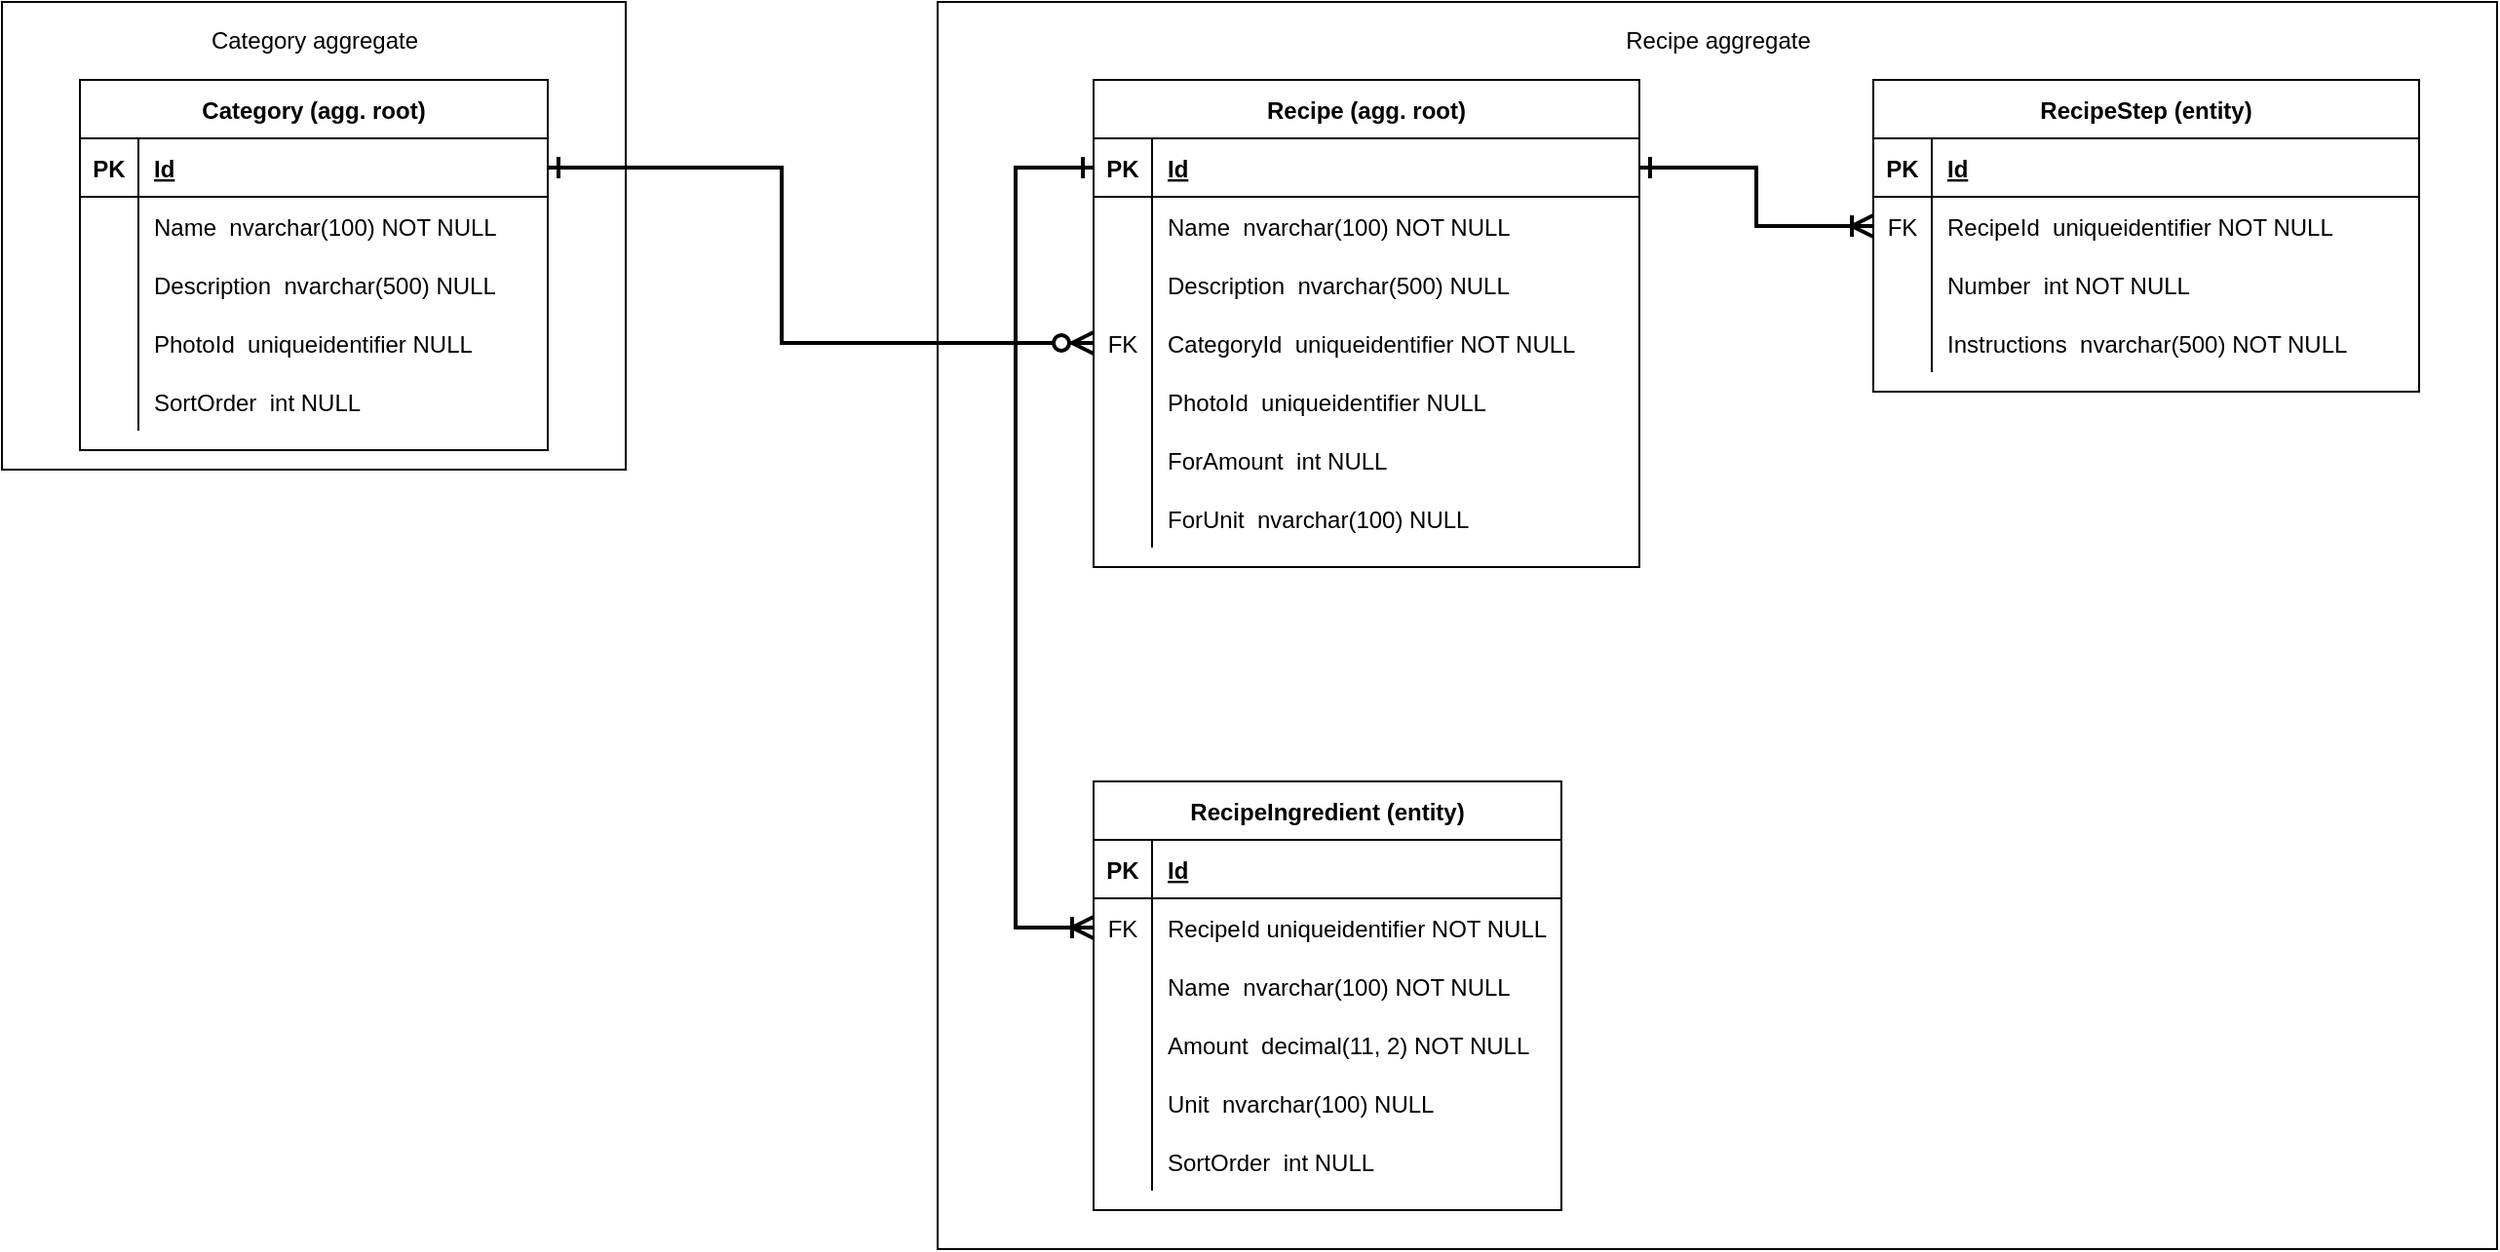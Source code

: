 <mxfile version="15.1.4" type="device"><diagram id="R2lEEEUBdFMjLlhIrx00" name="Recipes"><mxGraphModel dx="1140" dy="1496" grid="1" gridSize="10" guides="1" tooltips="1" connect="1" arrows="1" fold="1" page="1" pageScale="1" pageWidth="850" pageHeight="1100" math="0" shadow="0" extFonts="Permanent Marker^https://fonts.googleapis.com/css?family=Permanent+Marker"><root><mxCell id="0"/><mxCell id="1" parent="0"/><mxCell id="_JT_vztcCdk4lIzJylpc-5" value="" style="rounded=0;whiteSpace=wrap;html=1;" parent="1" vertex="1"><mxGeometry x="200" y="760" width="320" height="240" as="geometry"/></mxCell><mxCell id="_JT_vztcCdk4lIzJylpc-3" value="" style="rounded=0;whiteSpace=wrap;html=1;" parent="1" vertex="1"><mxGeometry x="680" y="760" width="800" height="640" as="geometry"/></mxCell><mxCell id="hF0mvLvIRz6cp22TU_b6-1" value="Recipe (agg. root)" style="shape=table;startSize=30;container=1;collapsible=1;childLayout=tableLayout;fixedRows=1;rowLines=0;fontStyle=1;align=center;resizeLast=1;" parent="1" vertex="1"><mxGeometry x="760" y="800" width="280" height="250" as="geometry"/></mxCell><mxCell id="hF0mvLvIRz6cp22TU_b6-2" value="" style="shape=partialRectangle;collapsible=0;dropTarget=0;pointerEvents=0;fillColor=none;top=0;left=0;bottom=1;right=0;points=[[0,0.5],[1,0.5]];portConstraint=eastwest;" parent="hF0mvLvIRz6cp22TU_b6-1" vertex="1"><mxGeometry y="30" width="280" height="30" as="geometry"/></mxCell><mxCell id="hF0mvLvIRz6cp22TU_b6-3" value="PK" style="shape=partialRectangle;connectable=0;fillColor=none;top=0;left=0;bottom=0;right=0;fontStyle=1;overflow=hidden;" parent="hF0mvLvIRz6cp22TU_b6-2" vertex="1"><mxGeometry width="30" height="30" as="geometry"/></mxCell><mxCell id="hF0mvLvIRz6cp22TU_b6-4" value="Id" style="shape=partialRectangle;connectable=0;fillColor=none;top=0;left=0;bottom=0;right=0;align=left;spacingLeft=6;fontStyle=5;overflow=hidden;" parent="hF0mvLvIRz6cp22TU_b6-2" vertex="1"><mxGeometry x="30" width="250" height="30" as="geometry"/></mxCell><mxCell id="hF0mvLvIRz6cp22TU_b6-5" value="" style="shape=partialRectangle;collapsible=0;dropTarget=0;pointerEvents=0;fillColor=none;top=0;left=0;bottom=0;right=0;points=[[0,0.5],[1,0.5]];portConstraint=eastwest;" parent="hF0mvLvIRz6cp22TU_b6-1" vertex="1"><mxGeometry y="60" width="280" height="30" as="geometry"/></mxCell><mxCell id="hF0mvLvIRz6cp22TU_b6-6" value="" style="shape=partialRectangle;connectable=0;fillColor=none;top=0;left=0;bottom=0;right=0;editable=1;overflow=hidden;" parent="hF0mvLvIRz6cp22TU_b6-5" vertex="1"><mxGeometry width="30" height="30" as="geometry"/></mxCell><mxCell id="hF0mvLvIRz6cp22TU_b6-7" value="Name  nvarchar(100) NOT NULL" style="shape=partialRectangle;connectable=0;fillColor=none;top=0;left=0;bottom=0;right=0;align=left;spacingLeft=6;overflow=hidden;" parent="hF0mvLvIRz6cp22TU_b6-5" vertex="1"><mxGeometry x="30" width="250" height="30" as="geometry"/></mxCell><mxCell id="hF0mvLvIRz6cp22TU_b6-8" value="" style="shape=partialRectangle;collapsible=0;dropTarget=0;pointerEvents=0;fillColor=none;top=0;left=0;bottom=0;right=0;points=[[0,0.5],[1,0.5]];portConstraint=eastwest;" parent="hF0mvLvIRz6cp22TU_b6-1" vertex="1"><mxGeometry y="90" width="280" height="30" as="geometry"/></mxCell><mxCell id="hF0mvLvIRz6cp22TU_b6-9" value="" style="shape=partialRectangle;connectable=0;fillColor=none;top=0;left=0;bottom=0;right=0;editable=1;overflow=hidden;" parent="hF0mvLvIRz6cp22TU_b6-8" vertex="1"><mxGeometry width="30" height="30" as="geometry"/></mxCell><mxCell id="hF0mvLvIRz6cp22TU_b6-10" value="Description  nvarchar(500) NULL" style="shape=partialRectangle;connectable=0;fillColor=none;top=0;left=0;bottom=0;right=0;align=left;spacingLeft=6;overflow=hidden;" parent="hF0mvLvIRz6cp22TU_b6-8" vertex="1"><mxGeometry x="30" width="250" height="30" as="geometry"/></mxCell><mxCell id="hF0mvLvIRz6cp22TU_b6-33" value="" style="shape=partialRectangle;collapsible=0;dropTarget=0;pointerEvents=0;fillColor=none;top=0;left=0;bottom=0;right=0;points=[[0,0.5],[1,0.5]];portConstraint=eastwest;" parent="hF0mvLvIRz6cp22TU_b6-1" vertex="1"><mxGeometry y="120" width="280" height="30" as="geometry"/></mxCell><mxCell id="hF0mvLvIRz6cp22TU_b6-34" value="FK" style="shape=partialRectangle;connectable=0;fillColor=none;top=0;left=0;bottom=0;right=0;editable=1;overflow=hidden;" parent="hF0mvLvIRz6cp22TU_b6-33" vertex="1"><mxGeometry width="30" height="30" as="geometry"/></mxCell><mxCell id="hF0mvLvIRz6cp22TU_b6-35" value="CategoryId  uniqueidentifier NOT NULL" style="shape=partialRectangle;connectable=0;fillColor=none;top=0;left=0;bottom=0;right=0;align=left;spacingLeft=6;overflow=hidden;" parent="hF0mvLvIRz6cp22TU_b6-33" vertex="1"><mxGeometry x="30" width="250" height="30" as="geometry"/></mxCell><mxCell id="Pp577vPMmLKdNqOwqiTI-30" value="" style="shape=partialRectangle;collapsible=0;dropTarget=0;pointerEvents=0;fillColor=none;top=0;left=0;bottom=0;right=0;points=[[0,0.5],[1,0.5]];portConstraint=eastwest;" parent="hF0mvLvIRz6cp22TU_b6-1" vertex="1"><mxGeometry y="150" width="280" height="30" as="geometry"/></mxCell><mxCell id="Pp577vPMmLKdNqOwqiTI-31" value="" style="shape=partialRectangle;connectable=0;fillColor=none;top=0;left=0;bottom=0;right=0;editable=1;overflow=hidden;" parent="Pp577vPMmLKdNqOwqiTI-30" vertex="1"><mxGeometry width="30" height="30" as="geometry"/></mxCell><mxCell id="Pp577vPMmLKdNqOwqiTI-32" value="PhotoId  uniqueidentifier NULL" style="shape=partialRectangle;connectable=0;fillColor=none;top=0;left=0;bottom=0;right=0;align=left;spacingLeft=6;overflow=hidden;" parent="Pp577vPMmLKdNqOwqiTI-30" vertex="1"><mxGeometry x="30" width="250" height="30" as="geometry"/></mxCell><mxCell id="hF0mvLvIRz6cp22TU_b6-57" value="" style="shape=partialRectangle;collapsible=0;dropTarget=0;pointerEvents=0;fillColor=none;top=0;left=0;bottom=0;right=0;points=[[0,0.5],[1,0.5]];portConstraint=eastwest;" parent="hF0mvLvIRz6cp22TU_b6-1" vertex="1"><mxGeometry y="180" width="280" height="30" as="geometry"/></mxCell><mxCell id="hF0mvLvIRz6cp22TU_b6-58" value="" style="shape=partialRectangle;connectable=0;fillColor=none;top=0;left=0;bottom=0;right=0;editable=1;overflow=hidden;" parent="hF0mvLvIRz6cp22TU_b6-57" vertex="1"><mxGeometry width="30" height="30" as="geometry"/></mxCell><mxCell id="hF0mvLvIRz6cp22TU_b6-59" value="ForAmount  int NULL" style="shape=partialRectangle;connectable=0;fillColor=none;top=0;left=0;bottom=0;right=0;align=left;spacingLeft=6;overflow=hidden;" parent="hF0mvLvIRz6cp22TU_b6-57" vertex="1"><mxGeometry x="30" width="250" height="30" as="geometry"/></mxCell><mxCell id="hF0mvLvIRz6cp22TU_b6-60" value="" style="shape=partialRectangle;collapsible=0;dropTarget=0;pointerEvents=0;fillColor=none;top=0;left=0;bottom=0;right=0;points=[[0,0.5],[1,0.5]];portConstraint=eastwest;" parent="hF0mvLvIRz6cp22TU_b6-1" vertex="1"><mxGeometry y="210" width="280" height="30" as="geometry"/></mxCell><mxCell id="hF0mvLvIRz6cp22TU_b6-61" value="" style="shape=partialRectangle;connectable=0;fillColor=none;top=0;left=0;bottom=0;right=0;editable=1;overflow=hidden;" parent="hF0mvLvIRz6cp22TU_b6-60" vertex="1"><mxGeometry width="30" height="30" as="geometry"/></mxCell><mxCell id="hF0mvLvIRz6cp22TU_b6-62" value="ForUnit  nvarchar(100) NULL" style="shape=partialRectangle;connectable=0;fillColor=none;top=0;left=0;bottom=0;right=0;align=left;spacingLeft=6;overflow=hidden;" parent="hF0mvLvIRz6cp22TU_b6-60" vertex="1"><mxGeometry x="30" width="250" height="30" as="geometry"/></mxCell><mxCell id="hF0mvLvIRz6cp22TU_b6-19" value="RecipeStep (entity)" style="shape=table;startSize=30;container=1;collapsible=1;childLayout=tableLayout;fixedRows=1;rowLines=0;fontStyle=1;align=center;resizeLast=1;" parent="1" vertex="1"><mxGeometry x="1160" y="800" width="280" height="160" as="geometry"/></mxCell><mxCell id="hF0mvLvIRz6cp22TU_b6-20" value="" style="shape=partialRectangle;collapsible=0;dropTarget=0;pointerEvents=0;fillColor=none;top=0;left=0;bottom=1;right=0;points=[[0,0.5],[1,0.5]];portConstraint=eastwest;" parent="hF0mvLvIRz6cp22TU_b6-19" vertex="1"><mxGeometry y="30" width="280" height="30" as="geometry"/></mxCell><mxCell id="hF0mvLvIRz6cp22TU_b6-21" value="PK" style="shape=partialRectangle;connectable=0;fillColor=none;top=0;left=0;bottom=0;right=0;fontStyle=1;overflow=hidden;" parent="hF0mvLvIRz6cp22TU_b6-20" vertex="1"><mxGeometry width="30" height="30" as="geometry"/></mxCell><mxCell id="hF0mvLvIRz6cp22TU_b6-22" value="Id" style="shape=partialRectangle;connectable=0;fillColor=none;top=0;left=0;bottom=0;right=0;align=left;spacingLeft=6;fontStyle=5;overflow=hidden;" parent="hF0mvLvIRz6cp22TU_b6-20" vertex="1"><mxGeometry x="30" width="250" height="30" as="geometry"/></mxCell><mxCell id="hF0mvLvIRz6cp22TU_b6-23" value="" style="shape=partialRectangle;collapsible=0;dropTarget=0;pointerEvents=0;fillColor=none;top=0;left=0;bottom=0;right=0;points=[[0,0.5],[1,0.5]];portConstraint=eastwest;" parent="hF0mvLvIRz6cp22TU_b6-19" vertex="1"><mxGeometry y="60" width="280" height="30" as="geometry"/></mxCell><mxCell id="hF0mvLvIRz6cp22TU_b6-24" value="FK" style="shape=partialRectangle;connectable=0;fillColor=none;top=0;left=0;bottom=0;right=0;editable=1;overflow=hidden;" parent="hF0mvLvIRz6cp22TU_b6-23" vertex="1"><mxGeometry width="30" height="30" as="geometry"/></mxCell><mxCell id="hF0mvLvIRz6cp22TU_b6-25" value="RecipeId  uniqueidentifier NOT NULL" style="shape=partialRectangle;connectable=0;fillColor=none;top=0;left=0;bottom=0;right=0;align=left;spacingLeft=6;overflow=hidden;" parent="hF0mvLvIRz6cp22TU_b6-23" vertex="1"><mxGeometry x="30" width="250" height="30" as="geometry"/></mxCell><mxCell id="hF0mvLvIRz6cp22TU_b6-29" value="" style="shape=partialRectangle;collapsible=0;dropTarget=0;pointerEvents=0;fillColor=none;top=0;left=0;bottom=0;right=0;points=[[0,0.5],[1,0.5]];portConstraint=eastwest;" parent="hF0mvLvIRz6cp22TU_b6-19" vertex="1"><mxGeometry y="90" width="280" height="30" as="geometry"/></mxCell><mxCell id="hF0mvLvIRz6cp22TU_b6-30" value="" style="shape=partialRectangle;connectable=0;fillColor=none;top=0;left=0;bottom=0;right=0;editable=1;overflow=hidden;" parent="hF0mvLvIRz6cp22TU_b6-29" vertex="1"><mxGeometry width="30" height="30" as="geometry"/></mxCell><mxCell id="hF0mvLvIRz6cp22TU_b6-31" value="Number  int NOT NULL" style="shape=partialRectangle;connectable=0;fillColor=none;top=0;left=0;bottom=0;right=0;align=left;spacingLeft=6;overflow=hidden;" parent="hF0mvLvIRz6cp22TU_b6-29" vertex="1"><mxGeometry x="30" width="250" height="30" as="geometry"/></mxCell><mxCell id="hF0mvLvIRz6cp22TU_b6-26" value="" style="shape=partialRectangle;collapsible=0;dropTarget=0;pointerEvents=0;fillColor=none;top=0;left=0;bottom=0;right=0;points=[[0,0.5],[1,0.5]];portConstraint=eastwest;" parent="hF0mvLvIRz6cp22TU_b6-19" vertex="1"><mxGeometry y="120" width="280" height="30" as="geometry"/></mxCell><mxCell id="hF0mvLvIRz6cp22TU_b6-27" value="" style="shape=partialRectangle;connectable=0;fillColor=none;top=0;left=0;bottom=0;right=0;editable=1;overflow=hidden;" parent="hF0mvLvIRz6cp22TU_b6-26" vertex="1"><mxGeometry width="30" height="30" as="geometry"/></mxCell><mxCell id="hF0mvLvIRz6cp22TU_b6-28" value="Instructions  nvarchar(500) NOT NULL" style="shape=partialRectangle;connectable=0;fillColor=none;top=0;left=0;bottom=0;right=0;align=left;spacingLeft=6;overflow=hidden;" parent="hF0mvLvIRz6cp22TU_b6-26" vertex="1"><mxGeometry x="30" width="250" height="30" as="geometry"/></mxCell><mxCell id="hF0mvLvIRz6cp22TU_b6-32" style="edgeStyle=orthogonalEdgeStyle;rounded=0;orthogonalLoop=1;jettySize=auto;html=1;exitX=1;exitY=0.5;exitDx=0;exitDy=0;entryX=0;entryY=0.5;entryDx=0;entryDy=0;startArrow=ERone;startFill=0;endArrow=ERoneToMany;endFill=0;endSize=8;startSize=8;strokeWidth=2;" parent="1" source="hF0mvLvIRz6cp22TU_b6-2" target="hF0mvLvIRz6cp22TU_b6-23" edge="1"><mxGeometry relative="1" as="geometry"/></mxCell><mxCell id="hF0mvLvIRz6cp22TU_b6-36" value="RecipeIngredient (entity)" style="shape=table;startSize=30;container=1;collapsible=1;childLayout=tableLayout;fixedRows=1;rowLines=0;fontStyle=1;align=center;resizeLast=1;" parent="1" vertex="1"><mxGeometry x="760" y="1160" width="240" height="220" as="geometry"/></mxCell><mxCell id="hF0mvLvIRz6cp22TU_b6-37" value="" style="shape=partialRectangle;collapsible=0;dropTarget=0;pointerEvents=0;fillColor=none;top=0;left=0;bottom=1;right=0;points=[[0,0.5],[1,0.5]];portConstraint=eastwest;" parent="hF0mvLvIRz6cp22TU_b6-36" vertex="1"><mxGeometry y="30" width="240" height="30" as="geometry"/></mxCell><mxCell id="hF0mvLvIRz6cp22TU_b6-38" value="PK" style="shape=partialRectangle;connectable=0;fillColor=none;top=0;left=0;bottom=0;right=0;fontStyle=1;overflow=hidden;" parent="hF0mvLvIRz6cp22TU_b6-37" vertex="1"><mxGeometry width="30" height="30" as="geometry"/></mxCell><mxCell id="hF0mvLvIRz6cp22TU_b6-39" value="Id" style="shape=partialRectangle;connectable=0;fillColor=none;top=0;left=0;bottom=0;right=0;align=left;spacingLeft=6;fontStyle=5;overflow=hidden;" parent="hF0mvLvIRz6cp22TU_b6-37" vertex="1"><mxGeometry x="30" width="210" height="30" as="geometry"/></mxCell><mxCell id="hF0mvLvIRz6cp22TU_b6-40" value="" style="shape=partialRectangle;collapsible=0;dropTarget=0;pointerEvents=0;fillColor=none;top=0;left=0;bottom=0;right=0;points=[[0,0.5],[1,0.5]];portConstraint=eastwest;" parent="hF0mvLvIRz6cp22TU_b6-36" vertex="1"><mxGeometry y="60" width="240" height="30" as="geometry"/></mxCell><mxCell id="hF0mvLvIRz6cp22TU_b6-41" value="FK" style="shape=partialRectangle;connectable=0;fillColor=none;top=0;left=0;bottom=0;right=0;editable=1;overflow=hidden;" parent="hF0mvLvIRz6cp22TU_b6-40" vertex="1"><mxGeometry width="30" height="30" as="geometry"/></mxCell><mxCell id="hF0mvLvIRz6cp22TU_b6-42" value="RecipeId uniqueidentifier NOT NULL" style="shape=partialRectangle;connectable=0;fillColor=none;top=0;left=0;bottom=0;right=0;align=left;spacingLeft=6;overflow=hidden;" parent="hF0mvLvIRz6cp22TU_b6-40" vertex="1"><mxGeometry x="30" width="210" height="30" as="geometry"/></mxCell><mxCell id="hF0mvLvIRz6cp22TU_b6-52" value="" style="shape=partialRectangle;collapsible=0;dropTarget=0;pointerEvents=0;fillColor=none;top=0;left=0;bottom=0;right=0;points=[[0,0.5],[1,0.5]];portConstraint=eastwest;" parent="hF0mvLvIRz6cp22TU_b6-36" vertex="1"><mxGeometry y="90" width="240" height="30" as="geometry"/></mxCell><mxCell id="hF0mvLvIRz6cp22TU_b6-53" value="" style="shape=partialRectangle;connectable=0;fillColor=none;top=0;left=0;bottom=0;right=0;editable=1;overflow=hidden;" parent="hF0mvLvIRz6cp22TU_b6-52" vertex="1"><mxGeometry width="30" height="30" as="geometry"/></mxCell><mxCell id="hF0mvLvIRz6cp22TU_b6-54" value="Name  nvarchar(100) NOT NULL" style="shape=partialRectangle;connectable=0;fillColor=none;top=0;left=0;bottom=0;right=0;align=left;spacingLeft=6;overflow=hidden;" parent="hF0mvLvIRz6cp22TU_b6-52" vertex="1"><mxGeometry x="30" width="210" height="30" as="geometry"/></mxCell><mxCell id="hF0mvLvIRz6cp22TU_b6-43" value="" style="shape=partialRectangle;collapsible=0;dropTarget=0;pointerEvents=0;fillColor=none;top=0;left=0;bottom=0;right=0;points=[[0,0.5],[1,0.5]];portConstraint=eastwest;" parent="hF0mvLvIRz6cp22TU_b6-36" vertex="1"><mxGeometry y="120" width="240" height="30" as="geometry"/></mxCell><mxCell id="hF0mvLvIRz6cp22TU_b6-44" value="" style="shape=partialRectangle;connectable=0;fillColor=none;top=0;left=0;bottom=0;right=0;editable=1;overflow=hidden;" parent="hF0mvLvIRz6cp22TU_b6-43" vertex="1"><mxGeometry width="30" height="30" as="geometry"/></mxCell><mxCell id="hF0mvLvIRz6cp22TU_b6-45" value="Amount  decimal(11, 2) NOT NULL" style="shape=partialRectangle;connectable=0;fillColor=none;top=0;left=0;bottom=0;right=0;align=left;spacingLeft=6;overflow=hidden;" parent="hF0mvLvIRz6cp22TU_b6-43" vertex="1"><mxGeometry x="30" width="210" height="30" as="geometry"/></mxCell><mxCell id="hF0mvLvIRz6cp22TU_b6-46" value="" style="shape=partialRectangle;collapsible=0;dropTarget=0;pointerEvents=0;fillColor=none;top=0;left=0;bottom=0;right=0;points=[[0,0.5],[1,0.5]];portConstraint=eastwest;" parent="hF0mvLvIRz6cp22TU_b6-36" vertex="1"><mxGeometry y="150" width="240" height="30" as="geometry"/></mxCell><mxCell id="hF0mvLvIRz6cp22TU_b6-47" value="" style="shape=partialRectangle;connectable=0;fillColor=none;top=0;left=0;bottom=0;right=0;editable=1;overflow=hidden;" parent="hF0mvLvIRz6cp22TU_b6-46" vertex="1"><mxGeometry width="30" height="30" as="geometry"/></mxCell><mxCell id="hF0mvLvIRz6cp22TU_b6-48" value="Unit  nvarchar(100) NULL" style="shape=partialRectangle;connectable=0;fillColor=none;top=0;left=0;bottom=0;right=0;align=left;spacingLeft=6;overflow=hidden;" parent="hF0mvLvIRz6cp22TU_b6-46" vertex="1"><mxGeometry x="30" width="210" height="30" as="geometry"/></mxCell><mxCell id="rVUtA_9nXqnGHaVfvpTp-1" value="" style="shape=partialRectangle;collapsible=0;dropTarget=0;pointerEvents=0;fillColor=none;top=0;left=0;bottom=0;right=0;points=[[0,0.5],[1,0.5]];portConstraint=eastwest;" vertex="1" parent="hF0mvLvIRz6cp22TU_b6-36"><mxGeometry y="180" width="240" height="30" as="geometry"/></mxCell><mxCell id="rVUtA_9nXqnGHaVfvpTp-2" value="" style="shape=partialRectangle;connectable=0;fillColor=none;top=0;left=0;bottom=0;right=0;editable=1;overflow=hidden;" vertex="1" parent="rVUtA_9nXqnGHaVfvpTp-1"><mxGeometry width="30" height="30" as="geometry"/></mxCell><mxCell id="rVUtA_9nXqnGHaVfvpTp-3" value="SortOrder  int NULL" style="shape=partialRectangle;connectable=0;fillColor=none;top=0;left=0;bottom=0;right=0;align=left;spacingLeft=6;overflow=hidden;" vertex="1" parent="rVUtA_9nXqnGHaVfvpTp-1"><mxGeometry x="30" width="210" height="30" as="geometry"/></mxCell><mxCell id="hF0mvLvIRz6cp22TU_b6-56" style="edgeStyle=orthogonalEdgeStyle;rounded=0;orthogonalLoop=1;jettySize=auto;html=1;exitX=0;exitY=0.5;exitDx=0;exitDy=0;entryX=0;entryY=0.5;entryDx=0;entryDy=0;startArrow=ERone;startFill=0;endArrow=ERoneToMany;endFill=0;startSize=8;endSize=8;strokeWidth=2;" parent="1" source="hF0mvLvIRz6cp22TU_b6-2" target="hF0mvLvIRz6cp22TU_b6-40" edge="1"><mxGeometry relative="1" as="geometry"><Array as="points"><mxPoint x="720" y="845"/><mxPoint x="720" y="1235"/></Array></mxGeometry></mxCell><mxCell id="Pp577vPMmLKdNqOwqiTI-14" value="Category (agg. root)" style="shape=table;startSize=30;container=1;collapsible=1;childLayout=tableLayout;fixedRows=1;rowLines=0;fontStyle=1;align=center;resizeLast=1;" parent="1" vertex="1"><mxGeometry x="240" y="800" width="240" height="190" as="geometry"/></mxCell><mxCell id="Pp577vPMmLKdNqOwqiTI-15" value="" style="shape=partialRectangle;collapsible=0;dropTarget=0;pointerEvents=0;fillColor=none;top=0;left=0;bottom=1;right=0;points=[[0,0.5],[1,0.5]];portConstraint=eastwest;" parent="Pp577vPMmLKdNqOwqiTI-14" vertex="1"><mxGeometry y="30" width="240" height="30" as="geometry"/></mxCell><mxCell id="Pp577vPMmLKdNqOwqiTI-16" value="PK" style="shape=partialRectangle;connectable=0;fillColor=none;top=0;left=0;bottom=0;right=0;fontStyle=1;overflow=hidden;" parent="Pp577vPMmLKdNqOwqiTI-15" vertex="1"><mxGeometry width="30" height="30" as="geometry"/></mxCell><mxCell id="Pp577vPMmLKdNqOwqiTI-17" value="Id" style="shape=partialRectangle;connectable=0;fillColor=none;top=0;left=0;bottom=0;right=0;align=left;spacingLeft=6;fontStyle=5;overflow=hidden;" parent="Pp577vPMmLKdNqOwqiTI-15" vertex="1"><mxGeometry x="30" width="210" height="30" as="geometry"/></mxCell><mxCell id="Pp577vPMmLKdNqOwqiTI-18" value="" style="shape=partialRectangle;collapsible=0;dropTarget=0;pointerEvents=0;fillColor=none;top=0;left=0;bottom=0;right=0;points=[[0,0.5],[1,0.5]];portConstraint=eastwest;" parent="Pp577vPMmLKdNqOwqiTI-14" vertex="1"><mxGeometry y="60" width="240" height="30" as="geometry"/></mxCell><mxCell id="Pp577vPMmLKdNqOwqiTI-19" value="" style="shape=partialRectangle;connectable=0;fillColor=none;top=0;left=0;bottom=0;right=0;editable=1;overflow=hidden;" parent="Pp577vPMmLKdNqOwqiTI-18" vertex="1"><mxGeometry width="30" height="30" as="geometry"/></mxCell><mxCell id="Pp577vPMmLKdNqOwqiTI-20" value="Name  nvarchar(100) NOT NULL" style="shape=partialRectangle;connectable=0;fillColor=none;top=0;left=0;bottom=0;right=0;align=left;spacingLeft=6;overflow=hidden;" parent="Pp577vPMmLKdNqOwqiTI-18" vertex="1"><mxGeometry x="30" width="210" height="30" as="geometry"/></mxCell><mxCell id="Pp577vPMmLKdNqOwqiTI-21" value="" style="shape=partialRectangle;collapsible=0;dropTarget=0;pointerEvents=0;fillColor=none;top=0;left=0;bottom=0;right=0;points=[[0,0.5],[1,0.5]];portConstraint=eastwest;" parent="Pp577vPMmLKdNqOwqiTI-14" vertex="1"><mxGeometry y="90" width="240" height="30" as="geometry"/></mxCell><mxCell id="Pp577vPMmLKdNqOwqiTI-22" value="" style="shape=partialRectangle;connectable=0;fillColor=none;top=0;left=0;bottom=0;right=0;editable=1;overflow=hidden;" parent="Pp577vPMmLKdNqOwqiTI-21" vertex="1"><mxGeometry width="30" height="30" as="geometry"/></mxCell><mxCell id="Pp577vPMmLKdNqOwqiTI-23" value="Description  nvarchar(500) NULL" style="shape=partialRectangle;connectable=0;fillColor=none;top=0;left=0;bottom=0;right=0;align=left;spacingLeft=6;overflow=hidden;" parent="Pp577vPMmLKdNqOwqiTI-21" vertex="1"><mxGeometry x="30" width="210" height="30" as="geometry"/></mxCell><mxCell id="Pp577vPMmLKdNqOwqiTI-24" value="" style="shape=partialRectangle;collapsible=0;dropTarget=0;pointerEvents=0;fillColor=none;top=0;left=0;bottom=0;right=0;points=[[0,0.5],[1,0.5]];portConstraint=eastwest;" parent="Pp577vPMmLKdNqOwqiTI-14" vertex="1"><mxGeometry y="120" width="240" height="30" as="geometry"/></mxCell><mxCell id="Pp577vPMmLKdNqOwqiTI-25" value="" style="shape=partialRectangle;connectable=0;fillColor=none;top=0;left=0;bottom=0;right=0;editable=1;overflow=hidden;" parent="Pp577vPMmLKdNqOwqiTI-24" vertex="1"><mxGeometry width="30" height="30" as="geometry"/></mxCell><mxCell id="Pp577vPMmLKdNqOwqiTI-26" value="PhotoId  uniqueidentifier NULL" style="shape=partialRectangle;connectable=0;fillColor=none;top=0;left=0;bottom=0;right=0;align=left;spacingLeft=6;overflow=hidden;" parent="Pp577vPMmLKdNqOwqiTI-24" vertex="1"><mxGeometry x="30" width="210" height="30" as="geometry"/></mxCell><mxCell id="rVUtA_9nXqnGHaVfvpTp-7" value="" style="shape=partialRectangle;collapsible=0;dropTarget=0;pointerEvents=0;fillColor=none;top=0;left=0;bottom=0;right=0;points=[[0,0.5],[1,0.5]];portConstraint=eastwest;" vertex="1" parent="Pp577vPMmLKdNqOwqiTI-14"><mxGeometry y="150" width="240" height="30" as="geometry"/></mxCell><mxCell id="rVUtA_9nXqnGHaVfvpTp-8" value="" style="shape=partialRectangle;connectable=0;fillColor=none;top=0;left=0;bottom=0;right=0;editable=1;overflow=hidden;" vertex="1" parent="rVUtA_9nXqnGHaVfvpTp-7"><mxGeometry width="30" height="30" as="geometry"/></mxCell><mxCell id="rVUtA_9nXqnGHaVfvpTp-9" value="SortOrder  int NULL" style="shape=partialRectangle;connectable=0;fillColor=none;top=0;left=0;bottom=0;right=0;align=left;spacingLeft=6;overflow=hidden;" vertex="1" parent="rVUtA_9nXqnGHaVfvpTp-7"><mxGeometry x="30" width="210" height="30" as="geometry"/></mxCell><mxCell id="Pp577vPMmLKdNqOwqiTI-33" style="edgeStyle=orthogonalEdgeStyle;rounded=0;orthogonalLoop=1;jettySize=auto;html=1;exitX=1;exitY=0.5;exitDx=0;exitDy=0;entryX=0;entryY=0.5;entryDx=0;entryDy=0;strokeWidth=2;endSize=8;startSize=8;endArrow=ERzeroToMany;endFill=1;startArrow=ERone;startFill=0;" parent="1" source="Pp577vPMmLKdNqOwqiTI-15" target="hF0mvLvIRz6cp22TU_b6-33" edge="1"><mxGeometry relative="1" as="geometry"><mxPoint x="690" y="940" as="targetPoint"/><Array as="points"><mxPoint x="600" y="845"/><mxPoint x="600" y="935"/></Array></mxGeometry></mxCell><mxCell id="_JT_vztcCdk4lIzJylpc-4" value="Recipe aggregate" style="text;html=1;align=center;verticalAlign=middle;resizable=0;points=[];autosize=1;strokeColor=none;fillColor=none;" parent="1" vertex="1"><mxGeometry x="1025" y="770" width="110" height="20" as="geometry"/></mxCell><mxCell id="_JT_vztcCdk4lIzJylpc-6" value="Category aggregate" style="text;html=1;align=center;verticalAlign=middle;resizable=0;points=[];autosize=1;strokeColor=none;fillColor=none;" parent="1" vertex="1"><mxGeometry x="300" y="770" width="120" height="20" as="geometry"/></mxCell></root></mxGraphModel></diagram></mxfile>